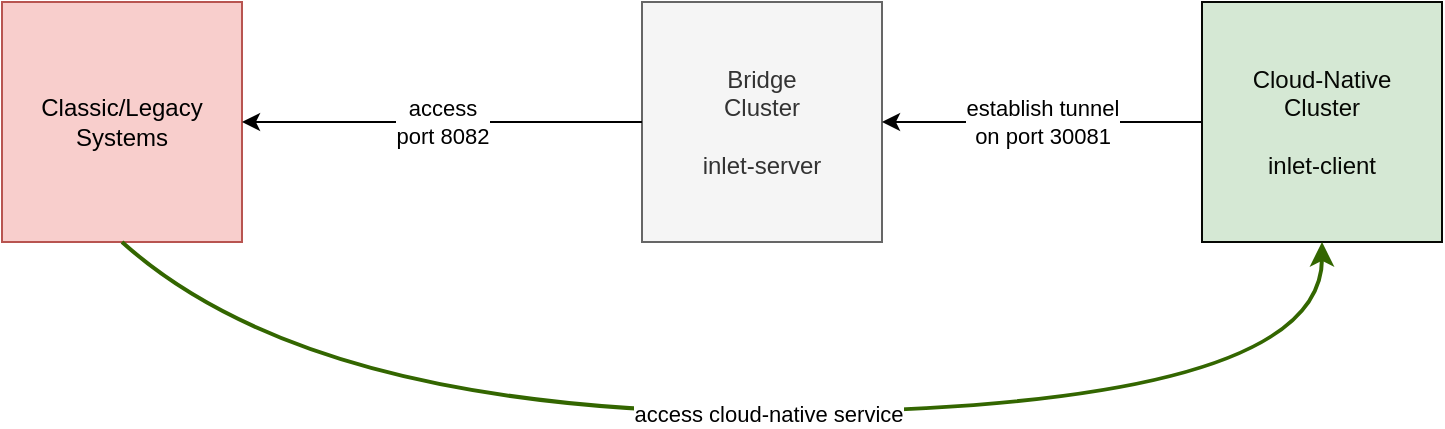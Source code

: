 <mxfile version="13.0.9" pages="2">
    <diagram id="sA60dippyVTUzimeoWOK" name="Page-1">
        <mxGraphModel dx="848" dy="359" grid="1" gridSize="10" guides="1" tooltips="1" connect="1" arrows="1" fold="1" page="1" pageScale="1" pageWidth="850" pageHeight="1100" math="0" shadow="0">
            <root>
                <mxCell id="0"/>
                <mxCell id="1" parent="0"/>
                <mxCell id="2" value="Classic/Legacy&lt;br&gt;Systems" style="whiteSpace=wrap;html=1;aspect=fixed;fillColor=#f8cecc;strokeColor=#b85450;fontColor=#000000;" parent="1" vertex="1">
                    <mxGeometry x="40" y="80" width="120" height="120" as="geometry"/>
                </mxCell>
                <mxCell id="3" value="Bridge&lt;br&gt;Cluster&lt;br&gt;&lt;br&gt;inlet-server" style="whiteSpace=wrap;html=1;aspect=fixed;fillColor=#f5f5f5;strokeColor=#666666;fontColor=#333333;" parent="1" vertex="1">
                    <mxGeometry x="360" y="80" width="120" height="120" as="geometry"/>
                </mxCell>
                <mxCell id="4" value="Cloud-Native&lt;br&gt;Cluster&lt;br&gt;&lt;br&gt;inlet-client" style="whiteSpace=wrap;html=1;aspect=fixed;fillColor=#d5e8d4;strokeColor=#060804;fontColor=#060804;" parent="1" vertex="1">
                    <mxGeometry x="640" y="80" width="120" height="120" as="geometry"/>
                </mxCell>
                <mxCell id="5" value="access&lt;br&gt;port 8082" style="endArrow=classic;html=1;entryX=1;entryY=0.5;entryDx=0;entryDy=0;exitX=0;exitY=0.5;exitDx=0;exitDy=0;strokeColor=#000000;fontColor=#000000;" parent="1" source="3" target="2" edge="1">
                    <mxGeometry width="50" height="50" relative="1" as="geometry">
                        <mxPoint x="410" y="410" as="sourcePoint"/>
                        <mxPoint x="460" y="360" as="targetPoint"/>
                    </mxGeometry>
                </mxCell>
                <mxCell id="6" value="establish tunnel&lt;br&gt;on port 30081" style="endArrow=classic;html=1;entryX=1;entryY=0.5;entryDx=0;entryDy=0;exitX=0;exitY=0.5;exitDx=0;exitDy=0;strokeColor=#030303;fontColor=#000000;" parent="1" source="4" target="3" edge="1">
                    <mxGeometry width="50" height="50" relative="1" as="geometry">
                        <mxPoint x="340" y="320" as="sourcePoint"/>
                        <mxPoint x="290" y="370" as="targetPoint"/>
                    </mxGeometry>
                </mxCell>
                <mxCell id="7" value="access cloud-native service" style="curved=1;endArrow=classic;html=1;entryX=0.5;entryY=1;entryDx=0;entryDy=0;exitX=0.5;exitY=1;exitDx=0;exitDy=0;fontColor=#000000;strokeColor=#336600;strokeWidth=2;" parent="1" source="2" target="4" edge="1">
                    <mxGeometry width="50" height="50" relative="1" as="geometry">
                        <mxPoint x="410" y="410" as="sourcePoint"/>
                        <mxPoint x="460" y="360" as="targetPoint"/>
                        <Array as="points">
                            <mxPoint x="200" y="290"/>
                            <mxPoint x="700" y="280"/>
                        </Array>
                    </mxGeometry>
                </mxCell>
            </root>
        </mxGraphModel>
    </diagram>
    <diagram id="DC_dhipojNhKKyLSefSs" name="Page-2">
        <mxGraphModel dx="848" dy="359" grid="1" gridSize="10" guides="1" tooltips="1" connect="1" arrows="1" fold="1" page="1" pageScale="1" pageWidth="850" pageHeight="1100" math="0" shadow="0">
            <root>
                <mxCell id="DrpIQ6apQ7CG-0bwDEMm-0"/>
                <mxCell id="DrpIQ6apQ7CG-0bwDEMm-1" parent="DrpIQ6apQ7CG-0bwDEMm-0"/>
            </root>
        </mxGraphModel>
    </diagram>
</mxfile>